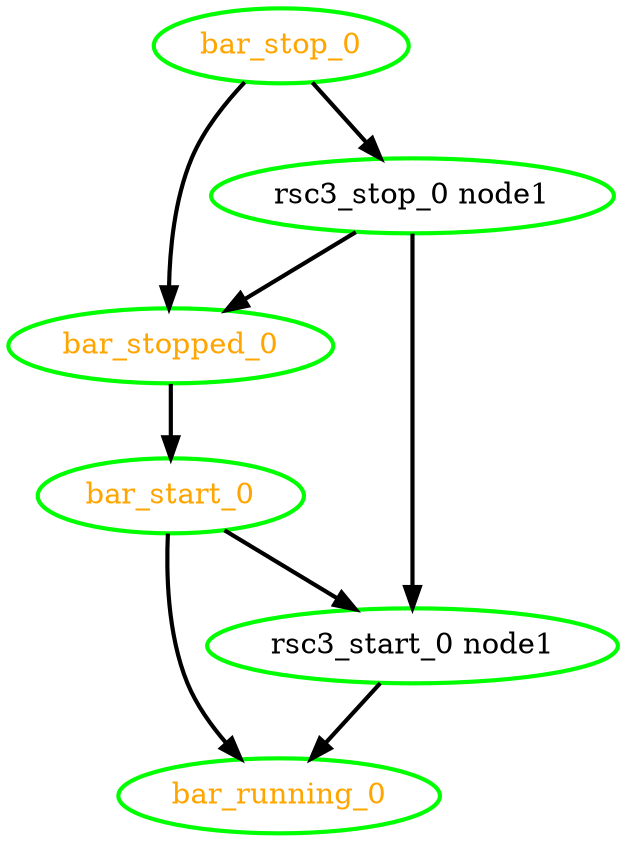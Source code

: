  digraph "g" {
"bar_running_0" [ style=bold color="green" fontcolor="orange"]
"bar_start_0" -> "bar_running_0" [ style = bold]
"bar_start_0" -> "rsc3_start_0 node1" [ style = bold]
"bar_start_0" [ style=bold color="green" fontcolor="orange"]
"bar_stop_0" -> "bar_stopped_0" [ style = bold]
"bar_stop_0" -> "rsc3_stop_0 node1" [ style = bold]
"bar_stop_0" [ style=bold color="green" fontcolor="orange"]
"bar_stopped_0" -> "bar_start_0" [ style = bold]
"bar_stopped_0" [ style=bold color="green" fontcolor="orange"]
"rsc3_start_0 node1" -> "bar_running_0" [ style = bold]
"rsc3_start_0 node1" [ style=bold color="green" fontcolor="black"]
"rsc3_stop_0 node1" -> "bar_stopped_0" [ style = bold]
"rsc3_stop_0 node1" -> "rsc3_start_0 node1" [ style = bold]
"rsc3_stop_0 node1" [ style=bold color="green" fontcolor="black"]
}
